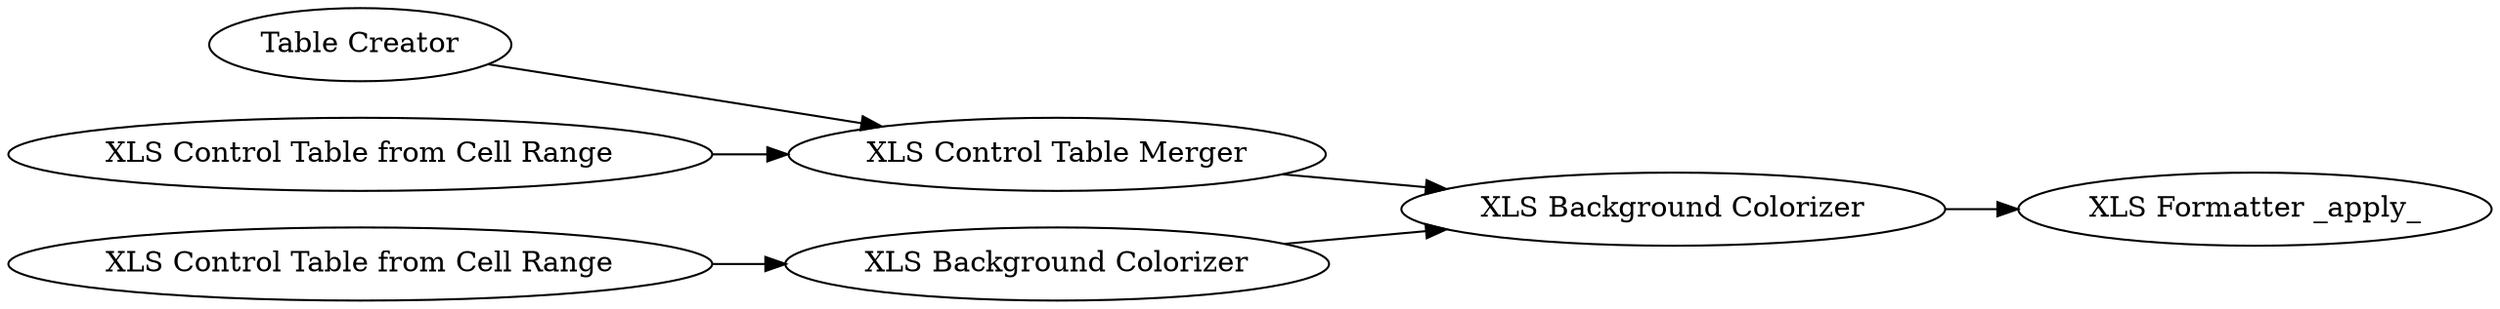 digraph {
	"-5271361402375597538_18" [label="XLS Background Colorizer"]
	"-5271361402375597538_22" [label="Table Creator"]
	"-5271361402375597538_20" [label="XLS Control Table from Cell Range"]
	"-5271361402375597538_16" [label="XLS Formatter _apply_"]
	"-5271361402375597538_23" [label="XLS Control Table Merger"]
	"-5271361402375597538_21" [label="XLS Control Table from Cell Range"]
	"-5271361402375597538_17" [label="XLS Background Colorizer"]
	"-5271361402375597538_20" -> "-5271361402375597538_23"
	"-5271361402375597538_21" -> "-5271361402375597538_17"
	"-5271361402375597538_22" -> "-5271361402375597538_23"
	"-5271361402375597538_23" -> "-5271361402375597538_18"
	"-5271361402375597538_18" -> "-5271361402375597538_16"
	"-5271361402375597538_17" -> "-5271361402375597538_18"
	rankdir=LR
}
